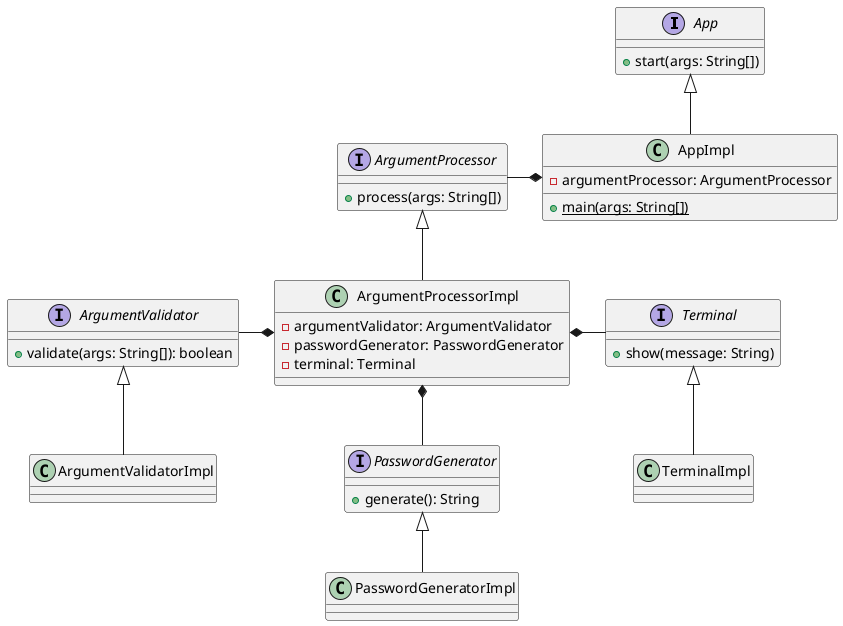 @startuml
'https://plantuml.com/class-diagram

interface App {
    + start(args: String[])
}

class AppImpl {
    - argumentProcessor: ArgumentProcessor
    + {static} main(args: String[])
}

interface ArgumentValidator {
    + validate(args: String[]): boolean
}

class ArgumentValidatorImpl {
}

interface ArgumentProcessor {
    + process(args: String[])
}

class ArgumentProcessorImpl {
    - argumentValidator: ArgumentValidator
    - passwordGenerator: PasswordGenerator
    - terminal: Terminal
}

interface Terminal {
    + show(message: String)
}

class TerminalImpl {
}

interface PasswordGenerator {
    + generate(): String
}

class PasswordGeneratorImpl {
}

ArgumentValidator <|-- ArgumentValidatorImpl
ArgumentProcessor <|-- ArgumentProcessorImpl
Terminal <|-- TerminalImpl
PasswordGenerator <|-- PasswordGeneratorImpl
App <|-- AppImpl

AppImpl *--l ArgumentProcessor

ArgumentProcessorImpl *--l ArgumentValidator
ArgumentProcessorImpl *--d PasswordGenerator
ArgumentProcessorImpl *--r Terminal
@enduml